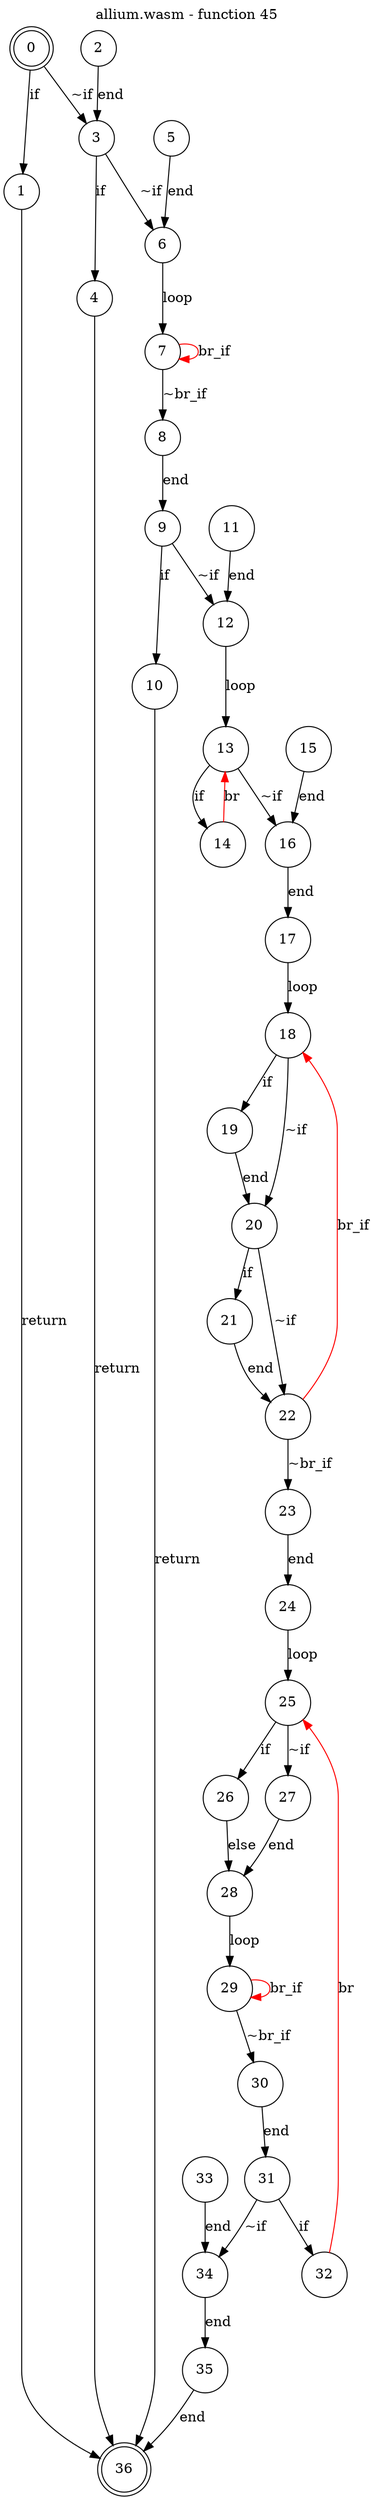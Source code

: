 digraph finite_state_machine {
    label = "allium.wasm - function 45"
    labelloc =  t
    labelfontsize = 16
    labelfontcolor = black
    labelfontname = "Helvetica"
    node [shape = doublecircle]; 0 36;
    node [shape = circle];
    0 -> 1[label = "if"];
    0 -> 3[label = "~if"];
    1 -> 36[label = "return"];
    2 -> 3[label = "end"];
    3 -> 4[label = "if"];
    3 -> 6[label = "~if"];
    4 -> 36[label = "return"];
    5 -> 6[label = "end"];
    6 -> 7[label = "loop"];
    7 -> 8[label = "~br_if"];
    7 -> 7[color="red" label = "br_if"];
    8 -> 9[label = "end"];
    9 -> 10[label = "if"];
    9 -> 12[label = "~if"];
    10 -> 36[label = "return"];
    11 -> 12[label = "end"];
    12 -> 13[label = "loop"];
    13 -> 14[label = "if"];
    13 -> 16[label = "~if"];
    14 -> 13[color="red" label = "br"];
    15 -> 16[label = "end"];
    16 -> 17[label = "end"];
    17 -> 18[label = "loop"];
    18 -> 19[label = "if"];
    18 -> 20[label = "~if"];
    19 -> 20[label = "end"];
    20 -> 21[label = "if"];
    20 -> 22[label = "~if"];
    21 -> 22[label = "end"];
    22 -> 23[label = "~br_if"];
    22 -> 18[color="red" label = "br_if"];
    23 -> 24[label = "end"];
    24 -> 25[label = "loop"];
    25 -> 26[label = "if"];
    25 -> 27[label = "~if"];
    26 -> 28[label = "else"];
    27 -> 28[label = "end"];
    28 -> 29[label = "loop"];
    29 -> 30[label = "~br_if"];
    29 -> 29[color="red" label = "br_if"];
    30 -> 31[label = "end"];
    31 -> 32[label = "if"];
    31 -> 34[label = "~if"];
    32 -> 25[color="red" label = "br"];
    33 -> 34[label = "end"];
    34 -> 35[label = "end"];
    35 -> 36[label = "end"];
}
